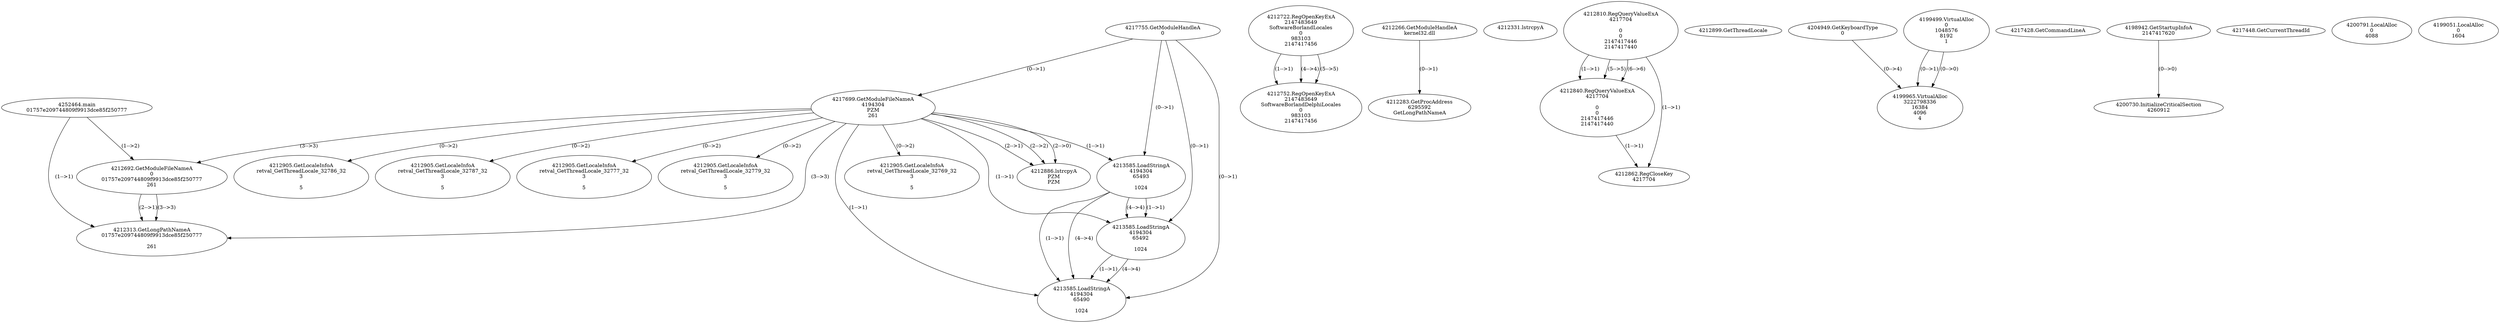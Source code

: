 // Global SCDG with merge call
digraph {
	0 [label="4252464.main
01757e209744809f9913dce85f250777"]
	1 [label="4217755.GetModuleHandleA
0"]
	2 [label="4217699.GetModuleFileNameA
4194304
PZM
261"]
	1 -> 2 [label="(0-->1)"]
	3 [label="4212692.GetModuleFileNameA
0
01757e209744809f9913dce85f250777
261"]
	0 -> 3 [label="(1-->2)"]
	2 -> 3 [label="(3-->3)"]
	4 [label="4212722.RegOpenKeyExA
2147483649
Software\Borland\Locales
0
983103
2147417456"]
	5 [label="4212266.GetModuleHandleA
kernel32.dll"]
	6 [label="4212283.GetProcAddress
6295592
GetLongPathNameA"]
	5 -> 6 [label="(0-->1)"]
	7 [label="4212313.GetLongPathNameA
01757e209744809f9913dce85f250777

261"]
	0 -> 7 [label="(1-->1)"]
	3 -> 7 [label="(2-->1)"]
	2 -> 7 [label="(3-->3)"]
	3 -> 7 [label="(3-->3)"]
	8 [label="4212331.lstrcpyA

"]
	9 [label="4212810.RegQueryValueExA
4217704

0
0
2147417446
2147417440"]
	10 [label="4212840.RegQueryValueExA
4217704

0
0
2147417446
2147417440"]
	9 -> 10 [label="(1-->1)"]
	9 -> 10 [label="(5-->5)"]
	9 -> 10 [label="(6-->6)"]
	11 [label="4212862.RegCloseKey
4217704"]
	9 -> 11 [label="(1-->1)"]
	10 -> 11 [label="(1-->1)"]
	12 [label="4212886.lstrcpyA
PZM
PZM"]
	2 -> 12 [label="(2-->1)"]
	2 -> 12 [label="(2-->2)"]
	2 -> 12 [label="(2-->0)"]
	13 [label="4212899.GetThreadLocale
"]
	14 [label="4212905.GetLocaleInfoA
retval_GetThreadLocale_32786_32
3

5"]
	2 -> 14 [label="(0-->2)"]
	15 [label="4204949.GetKeyboardType
0"]
	16 [label="4217428.GetCommandLineA
"]
	17 [label="4198942.GetStartupInfoA
2147417620"]
	18 [label="4217448.GetCurrentThreadId
"]
	19 [label="4213585.LoadStringA
4194304
65493

1024"]
	1 -> 19 [label="(0-->1)"]
	2 -> 19 [label="(1-->1)"]
	20 [label="4200730.InitializeCriticalSection
4260912"]
	17 -> 20 [label="(0-->0)"]
	21 [label="4200791.LocalAlloc
0
4088"]
	22 [label="4199499.VirtualAlloc
0
1048576
8192
1"]
	23 [label="4199051.LocalAlloc
0
1604"]
	24 [label="4199965.VirtualAlloc
3222798336
16384
4096
4"]
	22 -> 24 [label="(0-->1)"]
	15 -> 24 [label="(0-->4)"]
	22 -> 24 [label="(0-->0)"]
	25 [label="4212752.RegOpenKeyExA
2147483649
Software\Borland\Delphi\Locales
0
983103
2147417456"]
	4 -> 25 [label="(1-->1)"]
	4 -> 25 [label="(4-->4)"]
	4 -> 25 [label="(5-->5)"]
	26 [label="4212905.GetLocaleInfoA
retval_GetThreadLocale_32787_32
3

5"]
	2 -> 26 [label="(0-->2)"]
	27 [label="4213585.LoadStringA
4194304
65492

1024"]
	1 -> 27 [label="(0-->1)"]
	2 -> 27 [label="(1-->1)"]
	19 -> 27 [label="(1-->1)"]
	19 -> 27 [label="(4-->4)"]
	28 [label="4212905.GetLocaleInfoA
retval_GetThreadLocale_32777_32
3

5"]
	2 -> 28 [label="(0-->2)"]
	29 [label="4212905.GetLocaleInfoA
retval_GetThreadLocale_32779_32
3

5"]
	2 -> 29 [label="(0-->2)"]
	30 [label="4212905.GetLocaleInfoA
retval_GetThreadLocale_32769_32
3

5"]
	2 -> 30 [label="(0-->2)"]
	31 [label="4213585.LoadStringA
4194304
65490

1024"]
	1 -> 31 [label="(0-->1)"]
	2 -> 31 [label="(1-->1)"]
	19 -> 31 [label="(1-->1)"]
	27 -> 31 [label="(1-->1)"]
	19 -> 31 [label="(4-->4)"]
	27 -> 31 [label="(4-->4)"]
}

